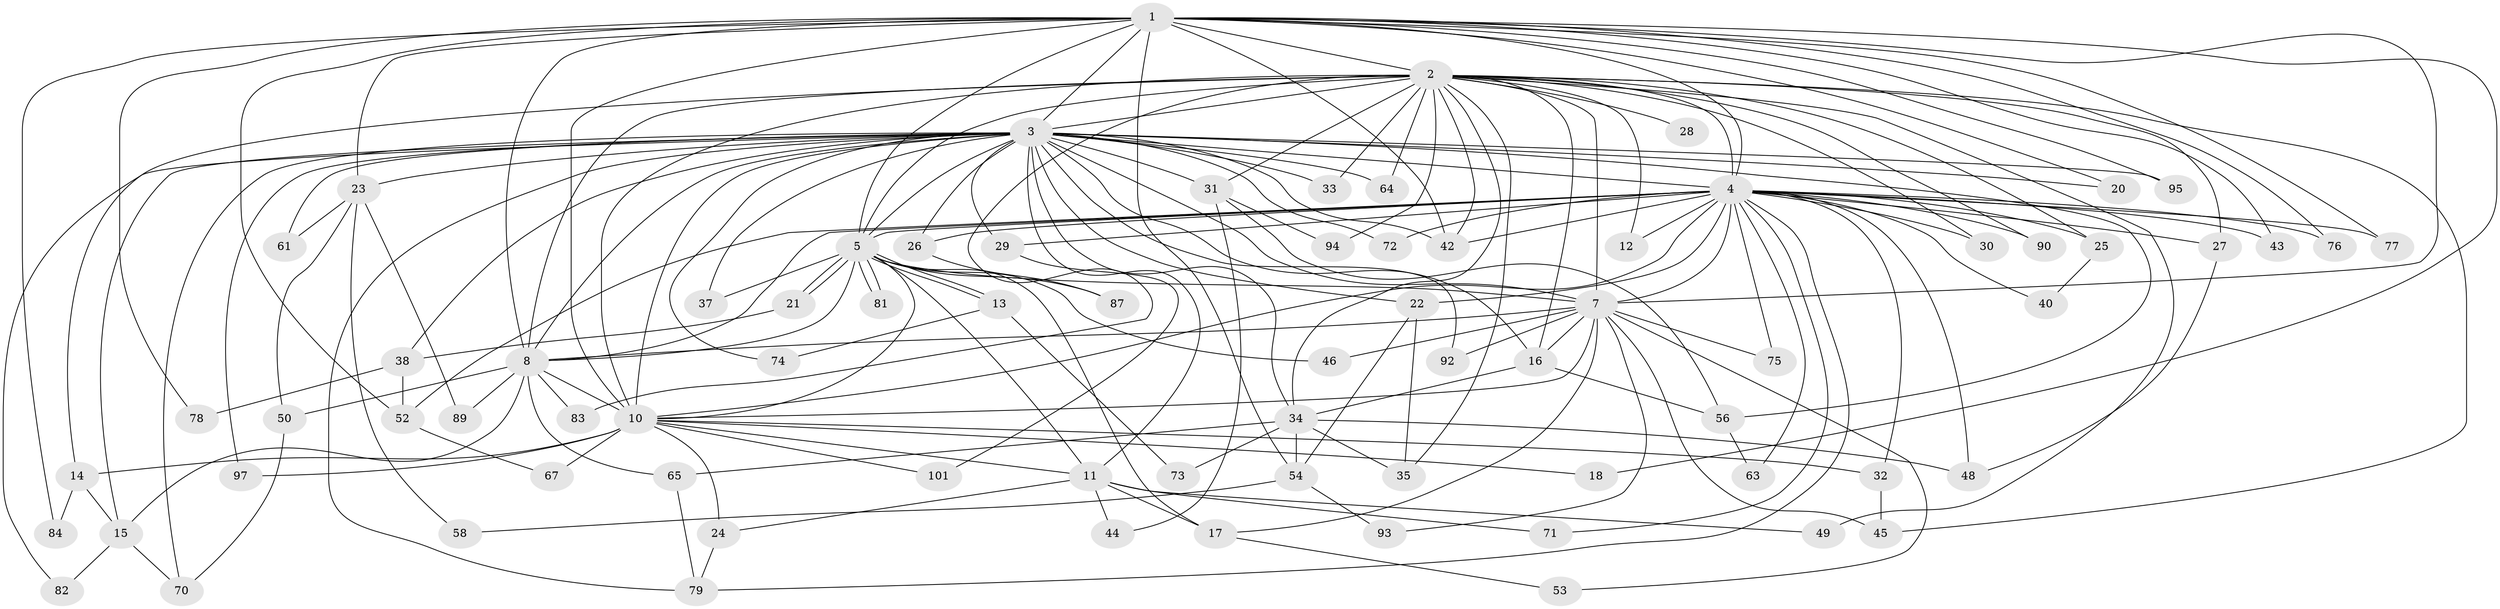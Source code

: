 // Generated by graph-tools (version 1.1) at 2025/51/02/27/25 19:51:47]
// undirected, 76 vertices, 179 edges
graph export_dot {
graph [start="1"]
  node [color=gray90,style=filled];
  1 [super="+41"];
  2 [super="+6"];
  3 [super="+9"];
  4 [super="+60"];
  5 [super="+19"];
  7 [super="+55"];
  8 [super="+59"];
  10 [super="+68"];
  11 [super="+51"];
  12;
  13;
  14 [super="+47"];
  15 [super="+66"];
  16 [super="+100"];
  17 [super="+98"];
  18;
  20;
  21;
  22 [super="+36"];
  23;
  24;
  25;
  26;
  27;
  28;
  29;
  30;
  31 [super="+99"];
  32;
  33;
  34 [super="+39"];
  35;
  37;
  38 [super="+57"];
  40;
  42 [super="+88"];
  43;
  44;
  45 [super="+69"];
  46;
  48 [super="+80"];
  49;
  50;
  52;
  53;
  54 [super="+62"];
  56 [super="+96"];
  58;
  61;
  63;
  64;
  65 [super="+86"];
  67;
  70 [super="+85"];
  71;
  72;
  73;
  74;
  75;
  76;
  77;
  78;
  79 [super="+91"];
  81;
  82;
  83;
  84;
  87;
  89;
  90;
  92;
  93;
  94;
  95;
  97;
  101;
  1 -- 2 [weight=2];
  1 -- 3 [weight=2];
  1 -- 4;
  1 -- 5;
  1 -- 7;
  1 -- 8;
  1 -- 10 [weight=2];
  1 -- 18;
  1 -- 20;
  1 -- 23;
  1 -- 43;
  1 -- 52;
  1 -- 54;
  1 -- 76;
  1 -- 77;
  1 -- 78;
  1 -- 84;
  1 -- 95;
  1 -- 42;
  2 -- 3 [weight=4];
  2 -- 4 [weight=2];
  2 -- 5 [weight=2];
  2 -- 7 [weight=2];
  2 -- 8 [weight=2];
  2 -- 10 [weight=2];
  2 -- 12;
  2 -- 25;
  2 -- 28 [weight=2];
  2 -- 35;
  2 -- 94;
  2 -- 64;
  2 -- 14;
  2 -- 16;
  2 -- 83;
  2 -- 90;
  2 -- 27;
  2 -- 30;
  2 -- 33;
  2 -- 42;
  2 -- 49;
  2 -- 45;
  2 -- 34;
  2 -- 31;
  3 -- 4 [weight=2];
  3 -- 5 [weight=2];
  3 -- 7 [weight=2];
  3 -- 8 [weight=2];
  3 -- 10 [weight=2];
  3 -- 16;
  3 -- 23;
  3 -- 26;
  3 -- 37;
  3 -- 38;
  3 -- 42;
  3 -- 61;
  3 -- 64;
  3 -- 74;
  3 -- 92;
  3 -- 95;
  3 -- 97;
  3 -- 70;
  3 -- 72;
  3 -- 15 [weight=2];
  3 -- 82;
  3 -- 20;
  3 -- 22;
  3 -- 29;
  3 -- 31;
  3 -- 33;
  3 -- 34;
  3 -- 56;
  3 -- 79;
  3 -- 11;
  4 -- 5 [weight=2];
  4 -- 7;
  4 -- 8 [weight=2];
  4 -- 10 [weight=2];
  4 -- 12;
  4 -- 22;
  4 -- 25;
  4 -- 26;
  4 -- 27;
  4 -- 29;
  4 -- 30;
  4 -- 32;
  4 -- 40;
  4 -- 43;
  4 -- 52;
  4 -- 63;
  4 -- 72;
  4 -- 75;
  4 -- 76;
  4 -- 77;
  4 -- 79;
  4 -- 90;
  4 -- 42;
  4 -- 71;
  4 -- 48;
  5 -- 7;
  5 -- 8;
  5 -- 10;
  5 -- 11;
  5 -- 13;
  5 -- 13;
  5 -- 17;
  5 -- 21;
  5 -- 21;
  5 -- 37;
  5 -- 46;
  5 -- 81;
  5 -- 81;
  5 -- 87;
  7 -- 8;
  7 -- 10;
  7 -- 45;
  7 -- 46;
  7 -- 53;
  7 -- 75;
  7 -- 93;
  7 -- 92;
  7 -- 16;
  7 -- 17;
  8 -- 10;
  8 -- 15;
  8 -- 50;
  8 -- 83;
  8 -- 89;
  8 -- 65;
  10 -- 11;
  10 -- 14;
  10 -- 18;
  10 -- 24;
  10 -- 32;
  10 -- 67;
  10 -- 97;
  10 -- 101;
  11 -- 17;
  11 -- 24;
  11 -- 44;
  11 -- 49;
  11 -- 71;
  13 -- 73;
  13 -- 74;
  14 -- 84;
  14 -- 15;
  15 -- 70;
  15 -- 82;
  16 -- 34;
  16 -- 56;
  17 -- 53;
  21 -- 38;
  22 -- 54;
  22 -- 35;
  23 -- 50;
  23 -- 58;
  23 -- 61;
  23 -- 89;
  24 -- 79;
  25 -- 40;
  26 -- 87;
  27 -- 48;
  29 -- 101;
  31 -- 44;
  31 -- 94;
  31 -- 56;
  32 -- 45;
  34 -- 35;
  34 -- 48;
  34 -- 54;
  34 -- 65;
  34 -- 73;
  38 -- 78;
  38 -- 52;
  50 -- 70;
  52 -- 67;
  54 -- 58;
  54 -- 93;
  56 -- 63;
  65 -- 79;
}
